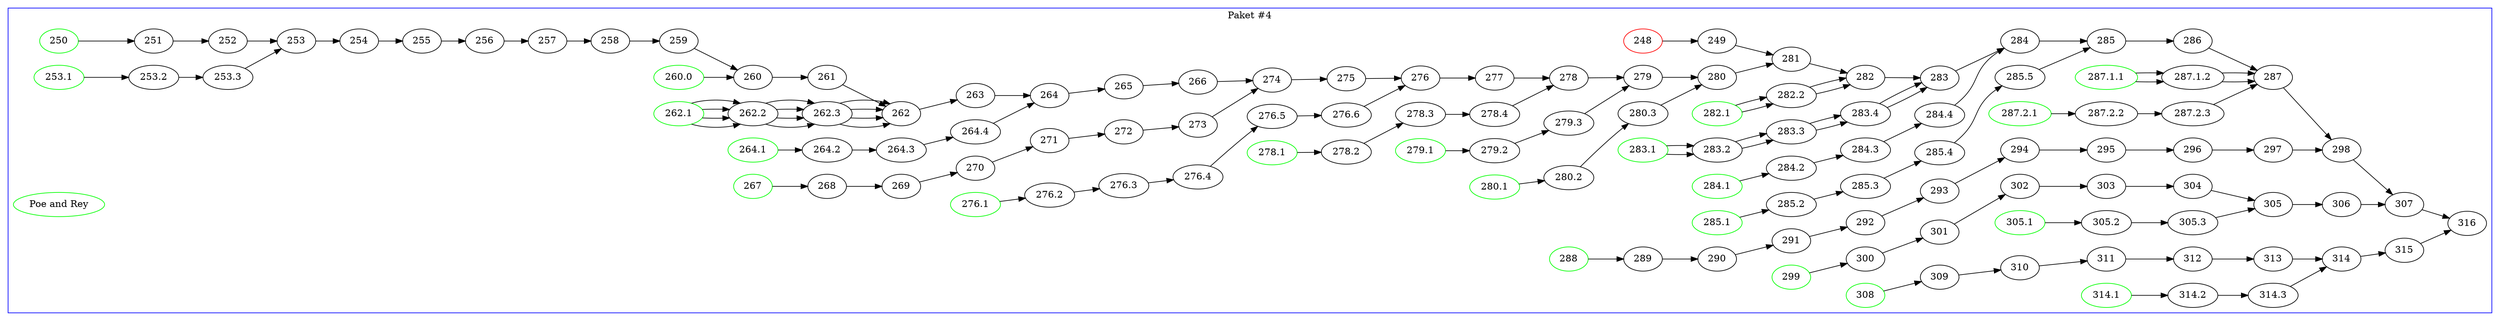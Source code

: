 digraph paket4 {
    rankdir=LR

248 [color=red];
250 [color=green];
253.1 [color=green];
260.0 [color=green];
262.1 [color=green];
264.1 [color=green];
267 [color=green];
276.1 [color=green];
278.1 [color=green];
279.1 [color=green];
280.1 [color=green];
282.1 [color=green];
283.1 [color=green];
284.1 [color=green];
285.1 [color=green];
"287.1.1" [color=green];
"287.2.1" [color=green];
288 [color=green];
299 [color=green];
305.1 [color=green];
308 [color=green];
314.1 [color=green];

    subgraph cluster_4 {
        label = "Paket #4"
        color = blue

        "Poe and Rey" [color=green];
        248 -> 249 -> 281;
        250 -> 251 -> 252 -> 253;
        253.1 -> 253.2 -> 253.3 -> 253 -> 254 -> 255 -> 256 -> 257 -> 258 -> 259 -> 260;
        260.0 -> 260 -> 261 -> 262;

        262.1 -> 262.2 -> 262.3 -> 262;
        262.1 -> 262.2 -> 262.3 -> 262;
        262.1 -> 262.2 -> 262.3 -> 262;
        262.1 -> 262.2 -> 262.3 -> 262 -> 263 -> 264;

        264.1 -> 264.2 -> 264.3 -> 264.4 -> 264 -> 265 -> 266 -> 274
        267 -> 268 -> 269 -> 270 -> 271 -> 272 -> 273 -> 274 -> 275 -> 276;
        276.1 -> 276.2 -> 276.3 -> 276.4 -> 276.5 -> 276.6 -> 276 -> 277 -> 278;
        278.1 -> 278.2 -> 278.3 -> 278.4 -> 278 -> 279;
        279.1 -> 279.2 -> 279.3 -> 279 -> 280;
        280.1 -> 280.2 -> 280.3 -> 280 -> 281 -> 282;

        282.1 -> 282.2 -> 282;
        282.1 -> 282.2 -> 282 -> 283 -> 284 -> 285;

        283.1 -> 283.2 -> 283.3 -> 283.4 -> 283;
        283.1 -> 283.2 -> 283.3 -> 283.4 -> 283;

        284.1 -> 284.2 -> 284.3 -> 284.4 -> 284;
        285.1 -> 285.2 -> 285.3 -> 285.4 -> 285.5 -> 285 -> 286 -> 287;

        "287.1.1" -> "287.1.2" -> 287;
        "287.1.1" -> "287.1.2" -> 287;

        "287.2.1" -> "287.2.2" -> "287.2.3" -> 287 -> 298;

        288 -> 289 -> 290 -> 291 -> 292 -> 293 -> 294 -> 295 -> 296 -> 297 -> 298 -> 307;

        299 -> 300 -> 301 -> 302 -> 303 -> 304 -> 305;
        305.1 -> 305.2 -> 305.3 -> 305 -> 306 -> 307 -> 316;

        308 -> 309 -> 310 -> 311 -> 312 -> 313 -> 314;
        314.1 -> 314.2 -> 314.3 -> 314 -> 315 -> 316;
    }

}
